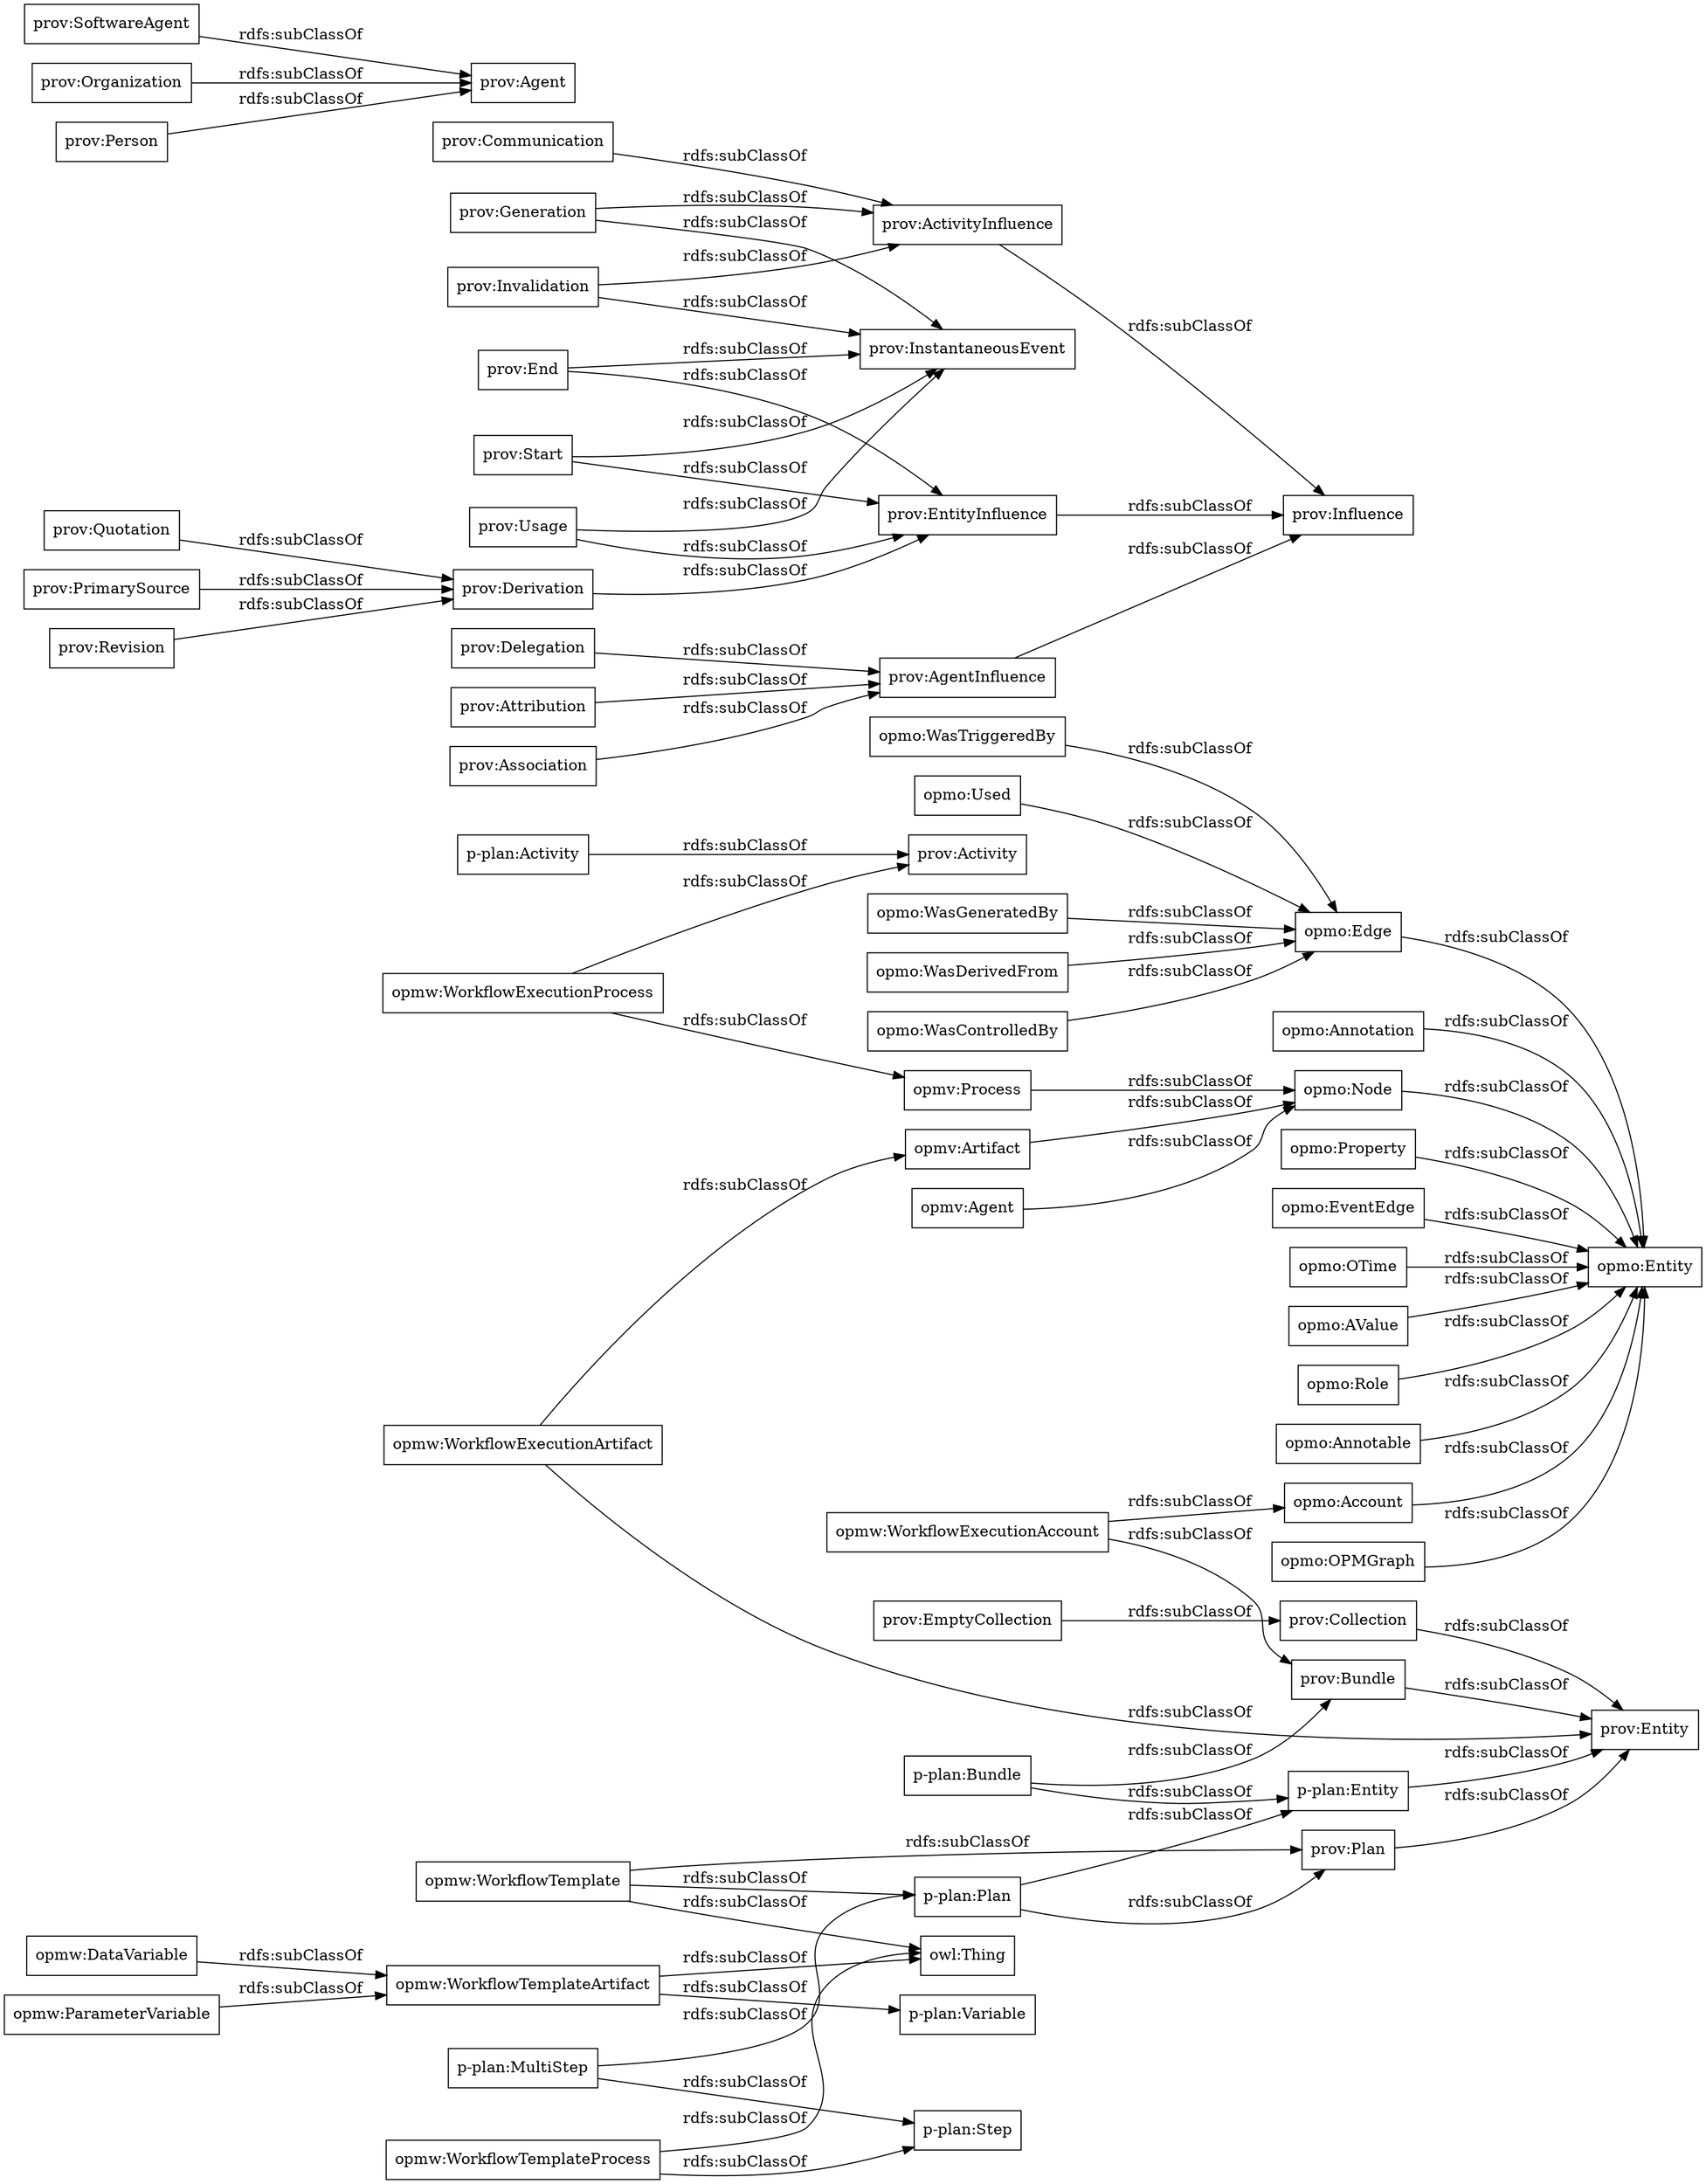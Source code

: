 digraph ar2dtool_diagram { 
rankdir=LR;
size="1000"
node [shape = rectangle, color="black"]; "opmw:WorkflowExecutionAccount" "opmv:Process" "opmo:OPMGraph" "opmw:WorkflowTemplate" "opmw:DataVariable" "opmw:WorkflowTemplateArtifact" "opmw:WorkflowExecutionProcess" "opmw:ParameterVariable" "opmw:WorkflowExecutionArtifact" "opmw:WorkflowTemplateProcess" "opmo:Account" "opmv:Artifact" "p-plan:MultiStep" "p-plan:Activity" "p-plan:Step" "p-plan:Entity" "p-plan:Bundle" "prov:Bundle" "prov:Entity" "p-plan:Plan" "prov:Plan" "prov:Activity" "p-plan:Variable" "prov:Influence" "prov:End" "prov:Agent" "prov:Derivation" "prov:Quotation" "prov:Collection" "prov:InstantaneousEvent" "prov:Delegation" "prov:Invalidation" "prov:Usage" "prov:SoftwareAgent" "prov:Attribution" "prov:PrimarySource" "owl:Thing" "prov:ActivityInfluence" "prov:Organization" "prov:EmptyCollection" "prov:Revision" "prov:Communication" "prov:Association" "prov:Start" "prov:EntityInfluence" "prov:AgentInfluence" "prov:Generation" "prov:Person" "opmo:Annotation" "opmo:Edge" "opmo:Property" "opmo:EventEdge" "opmo:Used" "opmo:OTime" "opmo:WasGeneratedBy" "opmo:Node" "opmo:AValue" "opmo:Role" "opmo:Entity" "opmv:Agent" "opmo:WasDerivedFrom" "opmo:WasControlledBy" "opmo:Annotable" "opmo:WasTriggeredBy" ; /*classes style*/
	"prov:Plan" -> "prov:Entity" [ label = "rdfs:subClassOf" ];
	"opmo:Annotation" -> "opmo:Entity" [ label = "rdfs:subClassOf" ];
	"prov:Invalidation" -> "prov:ActivityInfluence" [ label = "rdfs:subClassOf" ];
	"prov:Invalidation" -> "prov:InstantaneousEvent" [ label = "rdfs:subClassOf" ];
	"prov:Quotation" -> "prov:Derivation" [ label = "rdfs:subClassOf" ];
	"opmo:AValue" -> "opmo:Entity" [ label = "rdfs:subClassOf" ];
	"prov:Communication" -> "prov:ActivityInfluence" [ label = "rdfs:subClassOf" ];
	"prov:ActivityInfluence" -> "prov:Influence" [ label = "rdfs:subClassOf" ];
	"opmw:WorkflowExecutionProcess" -> "prov:Activity" [ label = "rdfs:subClassOf" ];
	"opmw:WorkflowExecutionProcess" -> "opmv:Process" [ label = "rdfs:subClassOf" ];
	"opmo:Property" -> "opmo:Entity" [ label = "rdfs:subClassOf" ];
	"opmo:WasGeneratedBy" -> "opmo:Edge" [ label = "rdfs:subClassOf" ];
	"prov:SoftwareAgent" -> "prov:Agent" [ label = "rdfs:subClassOf" ];
	"opmo:Annotable" -> "opmo:Entity" [ label = "rdfs:subClassOf" ];
	"opmv:Artifact" -> "opmo:Node" [ label = "rdfs:subClassOf" ];
	"prov:PrimarySource" -> "prov:Derivation" [ label = "rdfs:subClassOf" ];
	"p-plan:Entity" -> "prov:Entity" [ label = "rdfs:subClassOf" ];
	"opmw:WorkflowTemplate" -> "prov:Plan" [ label = "rdfs:subClassOf" ];
	"opmw:WorkflowTemplate" -> "owl:Thing" [ label = "rdfs:subClassOf" ];
	"opmw:WorkflowTemplate" -> "p-plan:Plan" [ label = "rdfs:subClassOf" ];
	"opmo:WasDerivedFrom" -> "opmo:Edge" [ label = "rdfs:subClassOf" ];
	"opmo:EventEdge" -> "opmo:Entity" [ label = "rdfs:subClassOf" ];
	"prov:Attribution" -> "prov:AgentInfluence" [ label = "rdfs:subClassOf" ];
	"p-plan:MultiStep" -> "p-plan:Step" [ label = "rdfs:subClassOf" ];
	"p-plan:MultiStep" -> "p-plan:Plan" [ label = "rdfs:subClassOf" ];
	"opmw:DataVariable" -> "opmw:WorkflowTemplateArtifact" [ label = "rdfs:subClassOf" ];
	"prov:Delegation" -> "prov:AgentInfluence" [ label = "rdfs:subClassOf" ];
	"prov:Derivation" -> "prov:EntityInfluence" [ label = "rdfs:subClassOf" ];
	"prov:Association" -> "prov:AgentInfluence" [ label = "rdfs:subClassOf" ];
	"prov:End" -> "prov:EntityInfluence" [ label = "rdfs:subClassOf" ];
	"prov:End" -> "prov:InstantaneousEvent" [ label = "rdfs:subClassOf" ];
	"prov:Usage" -> "prov:InstantaneousEvent" [ label = "rdfs:subClassOf" ];
	"prov:Usage" -> "prov:EntityInfluence" [ label = "rdfs:subClassOf" ];
	"prov:Collection" -> "prov:Entity" [ label = "rdfs:subClassOf" ];
	"opmw:WorkflowTemplateProcess" -> "owl:Thing" [ label = "rdfs:subClassOf" ];
	"opmw:WorkflowTemplateProcess" -> "p-plan:Step" [ label = "rdfs:subClassOf" ];
	"prov:Bundle" -> "prov:Entity" [ label = "rdfs:subClassOf" ];
	"opmw:ParameterVariable" -> "opmw:WorkflowTemplateArtifact" [ label = "rdfs:subClassOf" ];
	"prov:Start" -> "prov:EntityInfluence" [ label = "rdfs:subClassOf" ];
	"prov:Start" -> "prov:InstantaneousEvent" [ label = "rdfs:subClassOf" ];
	"prov:EmptyCollection" -> "prov:Collection" [ label = "rdfs:subClassOf" ];
	"prov:Revision" -> "prov:Derivation" [ label = "rdfs:subClassOf" ];
	"p-plan:Activity" -> "prov:Activity" [ label = "rdfs:subClassOf" ];
	"opmo:WasControlledBy" -> "opmo:Edge" [ label = "rdfs:subClassOf" ];
	"prov:Organization" -> "prov:Agent" [ label = "rdfs:subClassOf" ];
	"opmw:WorkflowTemplateArtifact" -> "owl:Thing" [ label = "rdfs:subClassOf" ];
	"opmw:WorkflowTemplateArtifact" -> "p-plan:Variable" [ label = "rdfs:subClassOf" ];
	"opmo:WasTriggeredBy" -> "opmo:Edge" [ label = "rdfs:subClassOf" ];
	"prov:EntityInfluence" -> "prov:Influence" [ label = "rdfs:subClassOf" ];
	"prov:Person" -> "prov:Agent" [ label = "rdfs:subClassOf" ];
	"opmv:Agent" -> "opmo:Node" [ label = "rdfs:subClassOf" ];
	"opmo:Edge" -> "opmo:Entity" [ label = "rdfs:subClassOf" ];
	"prov:AgentInfluence" -> "prov:Influence" [ label = "rdfs:subClassOf" ];
	"opmo:Used" -> "opmo:Edge" [ label = "rdfs:subClassOf" ];
	"opmo:OTime" -> "opmo:Entity" [ label = "rdfs:subClassOf" ];
	"opmv:Process" -> "opmo:Node" [ label = "rdfs:subClassOf" ];
	"prov:Generation" -> "prov:ActivityInfluence" [ label = "rdfs:subClassOf" ];
	"prov:Generation" -> "prov:InstantaneousEvent" [ label = "rdfs:subClassOf" ];
	"opmo:Role" -> "opmo:Entity" [ label = "rdfs:subClassOf" ];
	"p-plan:Plan" -> "prov:Plan" [ label = "rdfs:subClassOf" ];
	"p-plan:Plan" -> "p-plan:Entity" [ label = "rdfs:subClassOf" ];
	"opmw:WorkflowExecutionArtifact" -> "prov:Entity" [ label = "rdfs:subClassOf" ];
	"opmw:WorkflowExecutionArtifact" -> "opmv:Artifact" [ label = "rdfs:subClassOf" ];
	"opmw:WorkflowExecutionAccount" -> "prov:Bundle" [ label = "rdfs:subClassOf" ];
	"opmw:WorkflowExecutionAccount" -> "opmo:Account" [ label = "rdfs:subClassOf" ];
	"opmo:Node" -> "opmo:Entity" [ label = "rdfs:subClassOf" ];
	"p-plan:Bundle" -> "prov:Bundle" [ label = "rdfs:subClassOf" ];
	"p-plan:Bundle" -> "p-plan:Entity" [ label = "rdfs:subClassOf" ];
	"opmo:OPMGraph" -> "opmo:Entity" [ label = "rdfs:subClassOf" ];
	"opmo:Account" -> "opmo:Entity" [ label = "rdfs:subClassOf" ];

}
